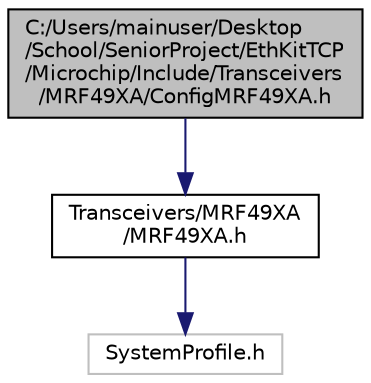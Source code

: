 digraph "C:/Users/mainuser/Desktop/School/SeniorProject/EthKitTCP/Microchip/Include/Transceivers/MRF49XA/ConfigMRF49XA.h"
{
  edge [fontname="Helvetica",fontsize="10",labelfontname="Helvetica",labelfontsize="10"];
  node [fontname="Helvetica",fontsize="10",shape=record];
  Node1 [label="C:/Users/mainuser/Desktop\l/School/SeniorProject/EthKitTCP\l/Microchip/Include/Transceivers\l/MRF49XA/ConfigMRF49XA.h",height=0.2,width=0.4,color="black", fillcolor="grey75", style="filled", fontcolor="black"];
  Node1 -> Node2 [color="midnightblue",fontsize="10",style="solid",fontname="Helvetica"];
  Node2 [label="Transceivers/MRF49XA\l/MRF49XA.h",height=0.2,width=0.4,color="black", fillcolor="white", style="filled",URL="$_m_r_f49_x_a_8h.html"];
  Node2 -> Node3 [color="midnightblue",fontsize="10",style="solid",fontname="Helvetica"];
  Node3 [label="SystemProfile.h",height=0.2,width=0.4,color="grey75", fillcolor="white", style="filled"];
}
